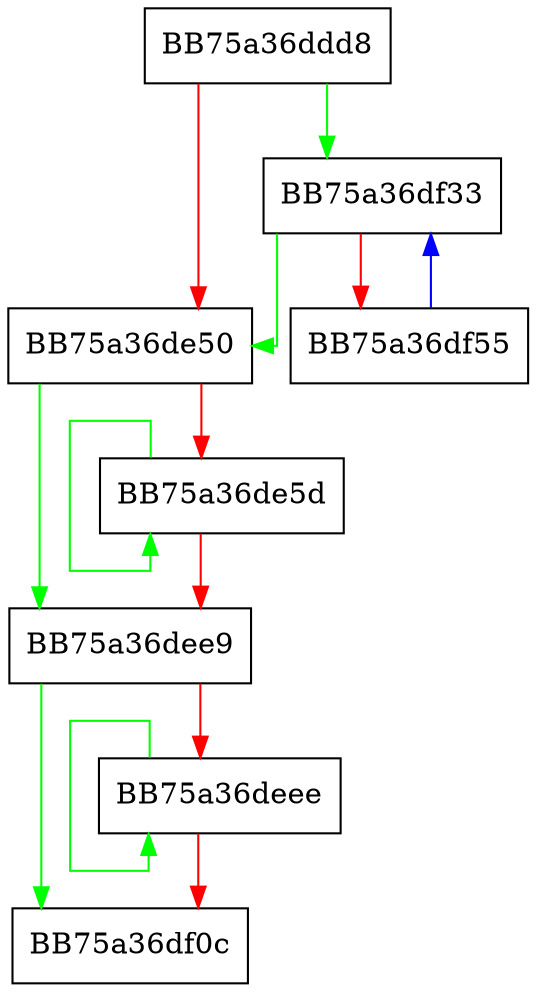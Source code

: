 digraph GetSigSeq {
  node [shape="box"];
  graph [splines=ortho];
  BB75a36ddd8 -> BB75a36df33 [color="green"];
  BB75a36ddd8 -> BB75a36de50 [color="red"];
  BB75a36de50 -> BB75a36dee9 [color="green"];
  BB75a36de50 -> BB75a36de5d [color="red"];
  BB75a36de5d -> BB75a36de5d [color="green"];
  BB75a36de5d -> BB75a36dee9 [color="red"];
  BB75a36dee9 -> BB75a36df0c [color="green"];
  BB75a36dee9 -> BB75a36deee [color="red"];
  BB75a36deee -> BB75a36deee [color="green"];
  BB75a36deee -> BB75a36df0c [color="red"];
  BB75a36df33 -> BB75a36de50 [color="green"];
  BB75a36df33 -> BB75a36df55 [color="red"];
  BB75a36df55 -> BB75a36df33 [color="blue"];
}